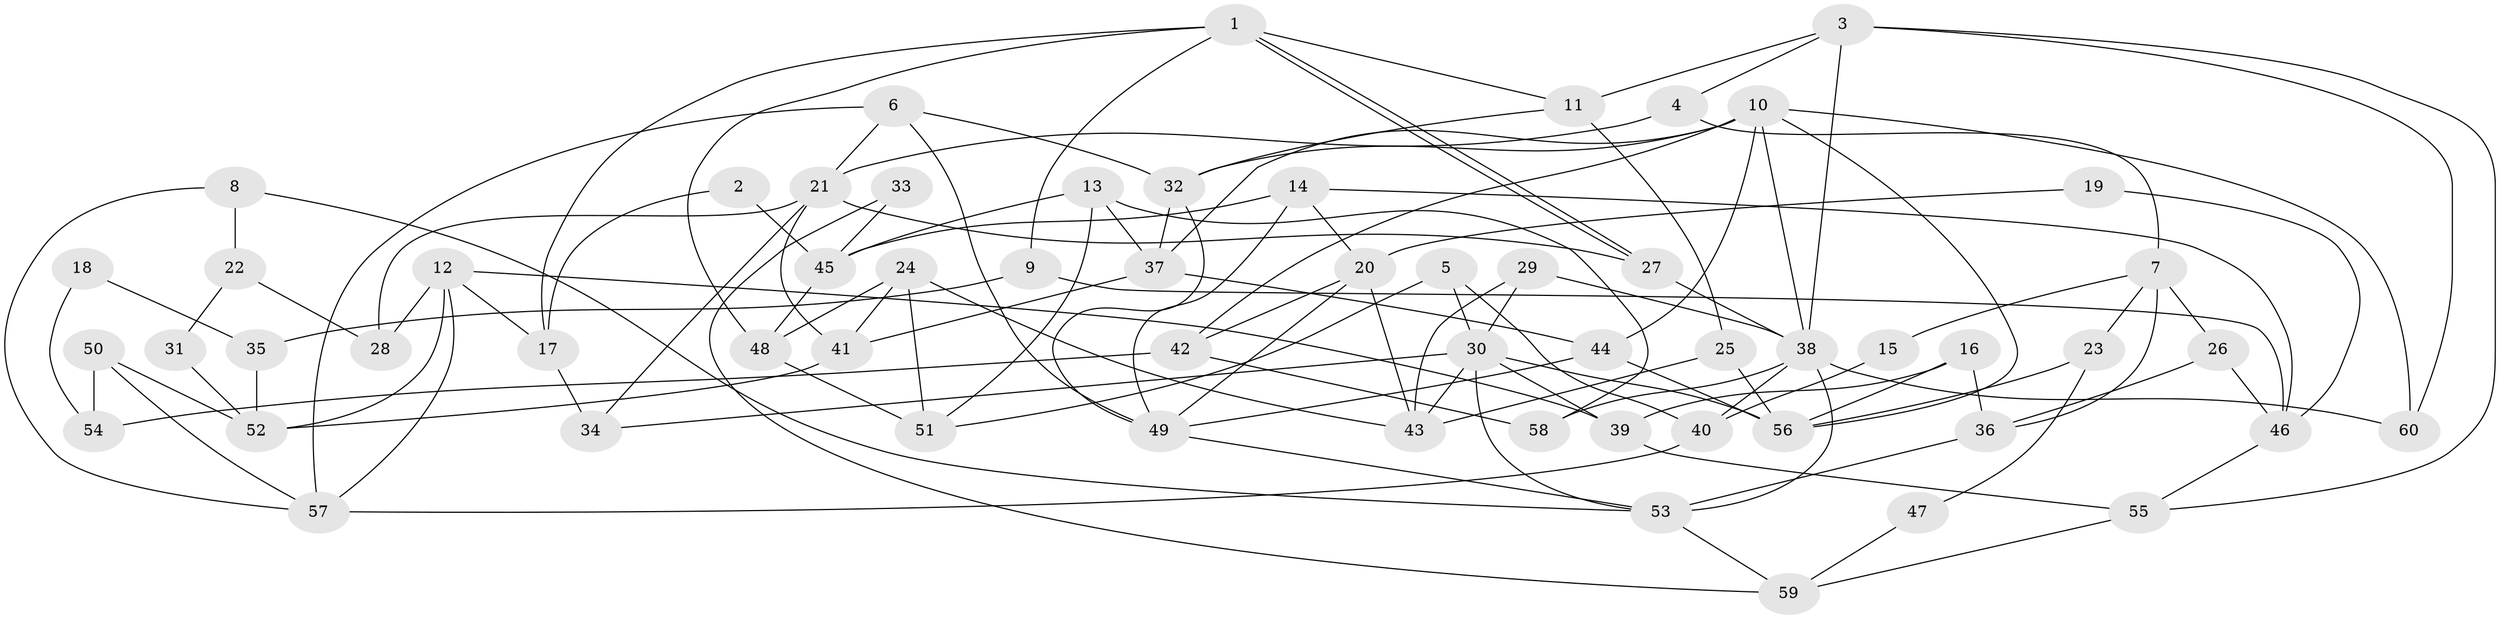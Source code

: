 // coarse degree distribution, {7: 0.13513513513513514, 5: 0.1891891891891892, 6: 0.16216216216216217, 3: 0.16216216216216217, 4: 0.16216216216216217, 8: 0.02702702702702703, 2: 0.10810810810810811, 9: 0.05405405405405406}
// Generated by graph-tools (version 1.1) at 2025/42/03/06/25 10:42:01]
// undirected, 60 vertices, 120 edges
graph export_dot {
graph [start="1"]
  node [color=gray90,style=filled];
  1;
  2;
  3;
  4;
  5;
  6;
  7;
  8;
  9;
  10;
  11;
  12;
  13;
  14;
  15;
  16;
  17;
  18;
  19;
  20;
  21;
  22;
  23;
  24;
  25;
  26;
  27;
  28;
  29;
  30;
  31;
  32;
  33;
  34;
  35;
  36;
  37;
  38;
  39;
  40;
  41;
  42;
  43;
  44;
  45;
  46;
  47;
  48;
  49;
  50;
  51;
  52;
  53;
  54;
  55;
  56;
  57;
  58;
  59;
  60;
  1 -- 11;
  1 -- 27;
  1 -- 27;
  1 -- 9;
  1 -- 17;
  1 -- 48;
  2 -- 17;
  2 -- 45;
  3 -- 60;
  3 -- 38;
  3 -- 4;
  3 -- 11;
  3 -- 55;
  4 -- 21;
  4 -- 7;
  5 -- 51;
  5 -- 30;
  5 -- 40;
  6 -- 21;
  6 -- 49;
  6 -- 32;
  6 -- 57;
  7 -- 36;
  7 -- 15;
  7 -- 23;
  7 -- 26;
  8 -- 57;
  8 -- 53;
  8 -- 22;
  9 -- 46;
  9 -- 35;
  10 -- 37;
  10 -- 44;
  10 -- 32;
  10 -- 38;
  10 -- 42;
  10 -- 56;
  10 -- 60;
  11 -- 32;
  11 -- 25;
  12 -- 17;
  12 -- 57;
  12 -- 28;
  12 -- 39;
  12 -- 52;
  13 -- 37;
  13 -- 45;
  13 -- 51;
  13 -- 58;
  14 -- 20;
  14 -- 49;
  14 -- 45;
  14 -- 46;
  15 -- 40;
  16 -- 56;
  16 -- 39;
  16 -- 36;
  17 -- 34;
  18 -- 54;
  18 -- 35;
  19 -- 20;
  19 -- 46;
  20 -- 49;
  20 -- 42;
  20 -- 43;
  21 -- 27;
  21 -- 41;
  21 -- 28;
  21 -- 34;
  22 -- 28;
  22 -- 31;
  23 -- 56;
  23 -- 47;
  24 -- 48;
  24 -- 43;
  24 -- 41;
  24 -- 51;
  25 -- 43;
  25 -- 56;
  26 -- 36;
  26 -- 46;
  27 -- 38;
  29 -- 30;
  29 -- 43;
  29 -- 38;
  30 -- 39;
  30 -- 56;
  30 -- 34;
  30 -- 43;
  30 -- 53;
  31 -- 52;
  32 -- 37;
  32 -- 49;
  33 -- 45;
  33 -- 59;
  35 -- 52;
  36 -- 53;
  37 -- 44;
  37 -- 41;
  38 -- 40;
  38 -- 53;
  38 -- 58;
  38 -- 60;
  39 -- 55;
  40 -- 57;
  41 -- 52;
  42 -- 58;
  42 -- 54;
  44 -- 56;
  44 -- 49;
  45 -- 48;
  46 -- 55;
  47 -- 59;
  48 -- 51;
  49 -- 53;
  50 -- 52;
  50 -- 57;
  50 -- 54;
  53 -- 59;
  55 -- 59;
}
